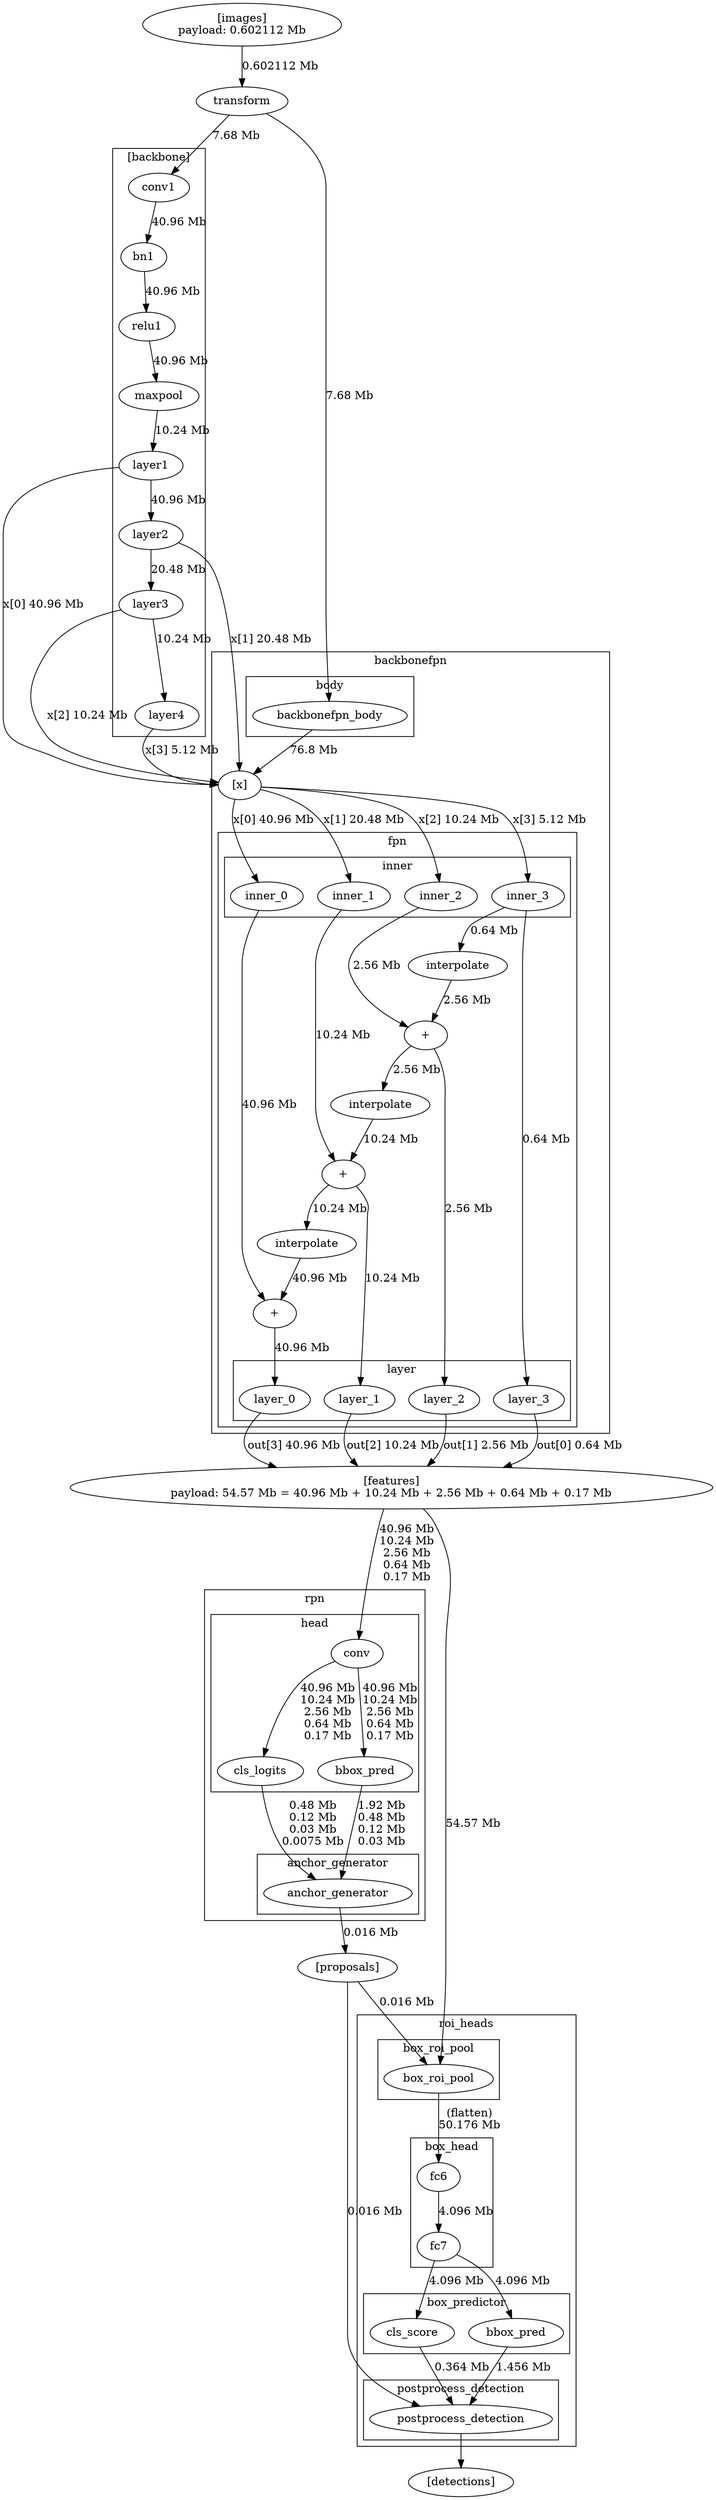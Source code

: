 digraph {

    // \ntime: \ncpu: \ncuda: \n
    transform       [label="transform"];
    conv1           [label="conv1"];
    bn1             [label="bn1"];
    relu1           [label="relu1"];
    maxpool         [label="maxpool"];
    layer1          [label="layer1"];
    layer2          [label="layer2"];
    layer3          [label="layer3"];
    layer4          [label="layer4"];
    backbonefpn_body[label="backbonefpn_body"];
    inner_0         [label="inner_0"];
    inner_1         [label="inner_1"];
    inner_2         [label="inner_2"];
    inner_3         [label="inner_3"];
    interpolate_0   [label="interpolate"];
    interpolate_1   [label="interpolate"];
    interpolate_2   [label="interpolate"];
    sum_0           [label="+"];
    sum_1           [label="+"];
    sum_2           [label="+"];
    layer_0         [label="layer_0"];
    layer_1         [label="layer_1"];
    layer_2         [label="layer_2"];
    conv            [label="conv"];
    cls_logits      [label="cls_logits"];
    bbox_pred       [label="bbox_pred"];
    anchor_generator[label="anchor_generator"];
    box_roi_pool    [label="box_roi_pool"];
    fc6             [label="fc6"];
    fc7             [label="fc7"];
    cls_score       [label="cls_score"];
    bbox_pred1      [label="bbox_pred"];
    postprocess_detection [label="postprocess_detection"];

    images          [label="[images]\npayload: 0.602112 Mb"];
    x               [label="[x]\npayload: 76.8 Mb"];
    features        [label="[features]\npayload: 54.57 Mb = 40.96 Mb + 10.24 Mb + 2.56 Mb + 0.64 Mb + 0.17 Mb"];
    proposals       [label="[proposals]\npayload: 0.016 Mb"];
    detections      [label="[detections]"];


    // x [label="[x]"];
    // images [label="[images]"];
    
    images -> transform [label="0.602112 Mb"];

    subgraph FasterRCNN {
        label="FasterRCNN"

        
        transform -> backbonefpn_body [label="7.68 Mb"];

        subgraph cluster_0 {
            label="backbonefpn";

            subgraph cluster_0_0 {
                label="body";

                backbonefpn_body;
            }

           
            backbonefpn_body -> x [label="76.8 Mb"];

            subgraph cluster_0_1 {
                label="fpn";

                subgraph cluster_0_1_0 {
                    label="inner";
                    inner_0; inner_1; inner_2; inner_3;
                }

                subgraph cluster_0_1_1 {
                    label="layer";
                    layer_0; layer_1; layer_2; layer_3;
                }

                // interpolate_0 [label="interpolate"]; 
                // interpolate_1 [label="interpolate"]; 
                // interpolate_2 [label="interpolate"];
                // sum_0 [label="+"]; sum_1[label="+"]; sum_2[label="+"];

                inner_3 -> layer_3 [label="0.64 Mb"];
                inner_3 -> interpolate_2 [label="0.64 Mb"];
                inner_2 -> sum_2 [label="2.56 Mb"];
                inner_1 -> sum_1 [label="10.24 Mb"];
                inner_0 -> sum_0 [label="40.96 Mb"];

                interpolate_2 -> sum_2 [label="2.56 Mb"];
                interpolate_1 -> sum_1 [label="10.24 Mb"];
                interpolate_0 -> sum_0 [label="40.96 Mb"];
                
                sum_2 -> layer_2 [label="2.56 Mb"];
                sum_2 -> interpolate_1 [label="2.56 Mb"];
                sum_1 -> layer_1 [label="10.24 Mb"];
                sum_1 -> interpolate_0 [label="10.24 Mb"];
                sum_0 -> layer_0 [label="40.96 Mb"];

            }

            x -> inner_0 [label="x[0] 40.96 Mb"];
            x -> inner_1 [label="x[1] 20.48 Mb"];
            x -> inner_2 [label="x[2] 10.24 Mb"];
            x -> inner_3 [label="x[3] 5.12 Mb"];

        }

        // features [label="[features]"]

        layer_3 -> features [label="out[0] 0.64 Mb"];
        layer_2 -> features [label="out[1] 2.56 Mb"] ;
        layer_1 -> features [label="out[2] 10.24 Mb"];
        layer_0 -> features [label="out[3] 40.96 Mb"];

        subgraph cluster_1 {
            label="rpn"

            subgraph cluster_1_0 {
                label="head"

                
                conv -> cls_logits [label="40.96 Mb\n10.24 Mb\n2.56 Mb\n0.64 Mb\n0.17 Mb"];
                conv -> bbox_pred [label="40.96 Mb\n10.24 Mb\n2.56 Mb\n0.64 Mb\n0.17 Mb"];

            }

            subgraph cluster_1_1 {
                label="anchor_generator"

                cls_logits -> anchor_generator [label="0.48 Mb\n0.12 Mb\n0.03 Mb\n0.0075 Mb"];
                bbox_pred -> anchor_generator [label="1.92 Mb\n0.48 Mb\n0.12 Mb\n0.03 Mb"];

            }
        }

        features -> conv [label="40.96 Mb\n10.24 Mb\n2.56 Mb\n0.64 Mb\n0.17 Mb"];
        
        proposals [label="[proposals]"];
        anchor_generator -> proposals [label="0.016 Mb"];

        subgraph cluster_2 {
            label="roi_heads"

            subgraph cluster_2_0 {
                label="box_roi_pool";
                box_roi_pool;
            }

            subgraph cluster_2_1 {
                label="box_head";
                fc6 -> fc7 [label="4.096 Mb"];
            }
            box_roi_pool -> fc6 [label="(flatten)\n50.176 Mb"]; 

            subgraph cluster_2_2 {
                label="box_predictor"
                cls_score;
                fc7 -> cls_score [label="4.096 Mb"];
                fc7 -> bbox_pred1 [label="4.096 Mb"];
                // bbox_pred1 [label="bbox_pred"];
            }
            

            subgraph cluster_2_3 {
                label="postprocess_detection"
                postprocess_detection;
            }
            cls_score -> postprocess_detection [label="0.364 Mb"];
            bbox_pred1 -> postprocess_detection [label="1.456 Mb"];
            
        }
        proposals -> postprocess_detection [label="0.016 Mb"];
        features -> box_roi_pool [label="54.57 Mb"];
        proposals -> box_roi_pool [label="0.016 Mb"];

        // detections [label="[detections]"];
        postprocess_detection -> detections;


    }

    subgraph backbone {
        x [label="[x]"];
        transform -> conv1 [label="7.68 Mb"];
        subgraph cluster_0 {
            label="[backbone]";
            
            maxpool;
            // layer1 [label="{layer1}"];
            // layer2 [label="{layer2}"];
            // layer3 [label="{layer3}"];
            // layer4 [label="{layer4}"];

            
            conv1 -> bn1 [label="40.96 Mb"];
            bn1 -> relu1 [label="40.96 Mb"];
            relu1 -> maxpool [label="40.96 Mb"];
            maxpool -> layer1 [label="10.24 Mb"];
            layer1 -> layer2 [label="40.96 Mb"];
            layer2 -> layer3 [label="20.48 Mb"];
            layer3 -> layer4 [label="10.24 Mb"];
        }
        
        layer1 -> x [label="x[0] 40.96 Mb"];
        layer2 -> x [label="x[1] 20.48 Mb"];
        layer3 -> x [label="x[2] 10.24 Mb"];
        layer4 -> x [label="x[3] 5.12 Mb"];

    }
}